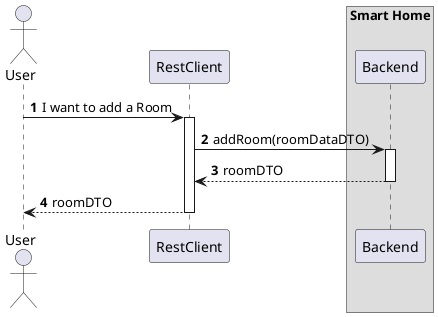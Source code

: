 @startuml
'https://plantuml.com/sequence-diagram
!pragma layout smetana

autonumber

actor "User" as User
participant "RestClient" as RC

box "Smart Home"
    participant "Backend" as BE
end box

User -> RC : I want to add a Room
activate RC

RC -> BE : addRoom(roomDataDTO)
activate BE

BE --> RC : roomDTO
deactivate BE

RC --> User : roomDTO
deactivate RC
@enduml